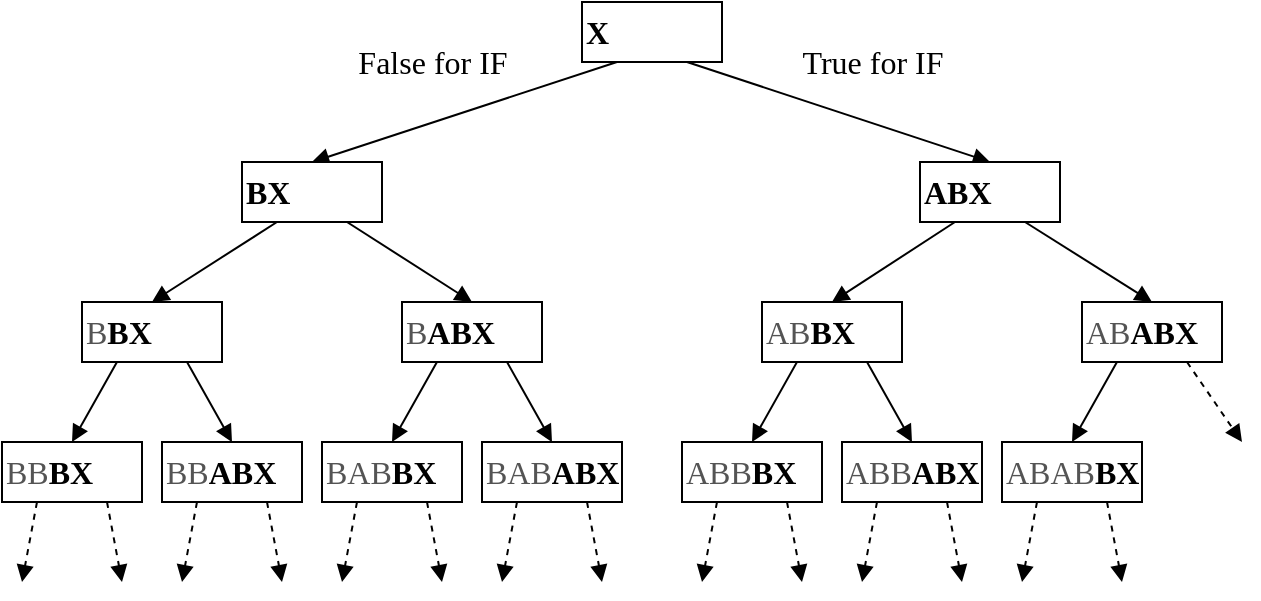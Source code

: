 <mxfile>
    <diagram id="r9y5lbHk_MRF4vUtcdxh" name="Page-1">
        <mxGraphModel dx="880" dy="527" grid="1" gridSize="10" guides="1" tooltips="1" connect="1" arrows="1" fold="1" page="1" pageScale="1" pageWidth="827" pageHeight="1169" math="0" shadow="0">
            <root>
                <mxCell id="0"/>
                <mxCell id="1" parent="0"/>
                <mxCell id="24" style="edgeStyle=none;rounded=0;orthogonalLoop=1;jettySize=auto;html=1;exitX=0.75;exitY=1;exitDx=0;exitDy=0;entryX=0.5;entryY=0;entryDx=0;entryDy=0;fontFamily=Georgia;fontSize=16;endArrow=block;endFill=1;" edge="1" parent="1" source="7" target="9">
                    <mxGeometry relative="1" as="geometry"/>
                </mxCell>
                <mxCell id="29" style="edgeStyle=none;rounded=0;orthogonalLoop=1;jettySize=auto;html=1;exitX=0.25;exitY=1;exitDx=0;exitDy=0;entryX=0.5;entryY=0;entryDx=0;entryDy=0;fontFamily=Georgia;fontSize=16;endArrow=block;endFill=1;" edge="1" parent="1" source="7" target="8">
                    <mxGeometry relative="1" as="geometry"/>
                </mxCell>
                <mxCell id="7" value="X" style="rounded=0;whiteSpace=wrap;html=1;align=left;fontFamily=Georgia;fontStyle=1;fontSize=16;" vertex="1" parent="1">
                    <mxGeometry x="400" y="20" width="70" height="30" as="geometry"/>
                </mxCell>
                <mxCell id="25" style="edgeStyle=none;rounded=0;orthogonalLoop=1;jettySize=auto;html=1;exitX=0.25;exitY=1;exitDx=0;exitDy=0;entryX=0.5;entryY=0;entryDx=0;entryDy=0;fontFamily=Georgia;fontSize=16;endArrow=block;endFill=1;" edge="1" parent="1" source="8" target="10">
                    <mxGeometry relative="1" as="geometry"/>
                </mxCell>
                <mxCell id="26" style="edgeStyle=none;rounded=0;orthogonalLoop=1;jettySize=auto;html=1;exitX=0.75;exitY=1;exitDx=0;exitDy=0;entryX=0.5;entryY=0;entryDx=0;entryDy=0;fontFamily=Georgia;fontSize=16;endArrow=block;endFill=1;" edge="1" parent="1" source="8" target="11">
                    <mxGeometry relative="1" as="geometry"/>
                </mxCell>
                <mxCell id="8" value="BX" style="rounded=0;whiteSpace=wrap;html=1;align=left;fontFamily=Georgia;fontStyle=1;fontSize=16;" vertex="1" parent="1">
                    <mxGeometry x="230" y="100" width="70" height="30" as="geometry"/>
                </mxCell>
                <mxCell id="35" style="edgeStyle=none;rounded=0;orthogonalLoop=1;jettySize=auto;html=1;exitX=0.25;exitY=1;exitDx=0;exitDy=0;entryX=0.5;entryY=0;entryDx=0;entryDy=0;fontFamily=Georgia;fontSize=16;endArrow=block;endFill=1;" edge="1" parent="1" source="9" target="12">
                    <mxGeometry relative="1" as="geometry"/>
                </mxCell>
                <mxCell id="36" style="edgeStyle=none;rounded=0;orthogonalLoop=1;jettySize=auto;html=1;exitX=0.75;exitY=1;exitDx=0;exitDy=0;entryX=0.5;entryY=0;entryDx=0;entryDy=0;fontFamily=Georgia;fontSize=16;endArrow=block;endFill=1;" edge="1" parent="1" source="9" target="13">
                    <mxGeometry relative="1" as="geometry"/>
                </mxCell>
                <mxCell id="9" value="ABX" style="rounded=0;whiteSpace=wrap;html=1;align=left;fontFamily=Georgia;fontStyle=1;fontSize=16;" vertex="1" parent="1">
                    <mxGeometry x="569" y="100" width="70" height="30" as="geometry"/>
                </mxCell>
                <mxCell id="27" style="edgeStyle=none;rounded=0;orthogonalLoop=1;jettySize=auto;html=1;exitX=0.25;exitY=1;exitDx=0;exitDy=0;entryX=0.5;entryY=0;entryDx=0;entryDy=0;fontFamily=Georgia;fontSize=16;endArrow=block;endFill=1;" edge="1" parent="1" source="10" target="14">
                    <mxGeometry relative="1" as="geometry"/>
                </mxCell>
                <mxCell id="28" style="edgeStyle=none;rounded=0;orthogonalLoop=1;jettySize=auto;html=1;exitX=0.75;exitY=1;exitDx=0;exitDy=0;entryX=0.5;entryY=0;entryDx=0;entryDy=0;fontFamily=Georgia;fontSize=16;endArrow=block;endFill=1;" edge="1" parent="1" source="10" target="15">
                    <mxGeometry relative="1" as="geometry"/>
                </mxCell>
                <mxCell id="10" value="&lt;span style=&quot;font-weight: normal&quot;&gt;&lt;font color=&quot;#545454&quot;&gt;B&lt;/font&gt;&lt;/span&gt;BX" style="rounded=0;whiteSpace=wrap;html=1;align=left;fontFamily=Georgia;fontStyle=1;fontSize=16;" vertex="1" parent="1">
                    <mxGeometry x="150" y="170" width="70" height="30" as="geometry"/>
                </mxCell>
                <mxCell id="31" style="edgeStyle=none;rounded=0;orthogonalLoop=1;jettySize=auto;html=1;exitX=0.25;exitY=1;exitDx=0;exitDy=0;entryX=0.5;entryY=0;entryDx=0;entryDy=0;fontFamily=Georgia;fontSize=16;endArrow=block;endFill=1;" edge="1" parent="1" source="11" target="16">
                    <mxGeometry relative="1" as="geometry"/>
                </mxCell>
                <mxCell id="32" style="edgeStyle=none;rounded=0;orthogonalLoop=1;jettySize=auto;html=1;exitX=0.75;exitY=1;exitDx=0;exitDy=0;entryX=0.5;entryY=0;entryDx=0;entryDy=0;fontFamily=Georgia;fontSize=16;endArrow=block;endFill=1;" edge="1" parent="1" source="11" target="17">
                    <mxGeometry relative="1" as="geometry"/>
                </mxCell>
                <mxCell id="11" value="&lt;span style=&quot;font-weight: normal&quot;&gt;&lt;font color=&quot;#545454&quot;&gt;B&lt;/font&gt;&lt;/span&gt;ABX" style="rounded=0;whiteSpace=wrap;html=1;align=left;fontFamily=Georgia;fontStyle=1;fontSize=16;" vertex="1" parent="1">
                    <mxGeometry x="310" y="170" width="70" height="30" as="geometry"/>
                </mxCell>
                <mxCell id="33" style="edgeStyle=none;rounded=0;orthogonalLoop=1;jettySize=auto;html=1;exitX=0.25;exitY=1;exitDx=0;exitDy=0;entryX=0.5;entryY=0;entryDx=0;entryDy=0;fontFamily=Georgia;fontSize=16;endArrow=block;endFill=1;" edge="1" parent="1" source="12" target="18">
                    <mxGeometry relative="1" as="geometry"/>
                </mxCell>
                <mxCell id="34" style="edgeStyle=none;rounded=0;orthogonalLoop=1;jettySize=auto;html=1;exitX=0.75;exitY=1;exitDx=0;exitDy=0;entryX=0.5;entryY=0;entryDx=0;entryDy=0;fontFamily=Georgia;fontSize=16;endArrow=block;endFill=1;" edge="1" parent="1" source="12" target="19">
                    <mxGeometry relative="1" as="geometry"/>
                </mxCell>
                <mxCell id="12" value="&lt;span style=&quot;font-weight: normal&quot;&gt;&lt;font color=&quot;#545454&quot;&gt;AB&lt;/font&gt;&lt;/span&gt;BX" style="rounded=0;whiteSpace=wrap;html=1;align=left;fontFamily=Georgia;fontStyle=1;fontSize=16;" vertex="1" parent="1">
                    <mxGeometry x="490" y="170" width="70" height="30" as="geometry"/>
                </mxCell>
                <mxCell id="37" style="edgeStyle=none;rounded=0;orthogonalLoop=1;jettySize=auto;html=1;exitX=0.25;exitY=1;exitDx=0;exitDy=0;entryX=0.5;entryY=0;entryDx=0;entryDy=0;fontFamily=Georgia;fontSize=16;endArrow=block;endFill=1;" edge="1" parent="1" source="13" target="21">
                    <mxGeometry relative="1" as="geometry"/>
                </mxCell>
                <mxCell id="54" style="edgeStyle=none;rounded=0;orthogonalLoop=1;jettySize=auto;html=1;exitX=0.75;exitY=1;exitDx=0;exitDy=0;dashed=1;fontFamily=Georgia;fontSize=16;endArrow=block;endFill=1;" edge="1" parent="1" source="13">
                    <mxGeometry relative="1" as="geometry">
                        <mxPoint x="730" y="240" as="targetPoint"/>
                    </mxGeometry>
                </mxCell>
                <mxCell id="13" value="&lt;span style=&quot;font-weight: normal&quot;&gt;&lt;font color=&quot;#545454&quot;&gt;AB&lt;/font&gt;&lt;/span&gt;ABX" style="rounded=0;whiteSpace=wrap;html=1;align=left;fontFamily=Georgia;fontStyle=1;fontSize=16;" vertex="1" parent="1">
                    <mxGeometry x="650" y="170" width="70" height="30" as="geometry"/>
                </mxCell>
                <mxCell id="40" style="edgeStyle=none;rounded=0;orthogonalLoop=1;jettySize=auto;html=1;exitX=0.25;exitY=1;exitDx=0;exitDy=0;dashed=1;fontFamily=Georgia;fontSize=16;endArrow=block;endFill=1;" edge="1" parent="1" source="14">
                    <mxGeometry relative="1" as="geometry">
                        <mxPoint x="120" y="310.0" as="targetPoint"/>
                    </mxGeometry>
                </mxCell>
                <mxCell id="41" style="edgeStyle=none;rounded=0;orthogonalLoop=1;jettySize=auto;html=1;exitX=0.75;exitY=1;exitDx=0;exitDy=0;dashed=1;fontFamily=Georgia;fontSize=16;endArrow=block;endFill=1;" edge="1" parent="1" source="14">
                    <mxGeometry relative="1" as="geometry">
                        <mxPoint x="170" y="310.0" as="targetPoint"/>
                    </mxGeometry>
                </mxCell>
                <mxCell id="14" value="&lt;span style=&quot;font-weight: normal&quot;&gt;&lt;font color=&quot;#545454&quot;&gt;BB&lt;/font&gt;&lt;/span&gt;BX" style="rounded=0;whiteSpace=wrap;html=1;align=left;fontFamily=Georgia;fontStyle=1;fontSize=16;" vertex="1" parent="1">
                    <mxGeometry x="110" y="240" width="70" height="30" as="geometry"/>
                </mxCell>
                <mxCell id="42" style="edgeStyle=none;rounded=0;orthogonalLoop=1;jettySize=auto;html=1;exitX=0.25;exitY=1;exitDx=0;exitDy=0;dashed=1;fontFamily=Georgia;fontSize=16;endArrow=block;endFill=1;" edge="1" parent="1" source="15">
                    <mxGeometry relative="1" as="geometry">
                        <mxPoint x="200" y="310" as="targetPoint"/>
                    </mxGeometry>
                </mxCell>
                <mxCell id="43" style="edgeStyle=none;rounded=0;orthogonalLoop=1;jettySize=auto;html=1;exitX=0.75;exitY=1;exitDx=0;exitDy=0;dashed=1;fontFamily=Georgia;fontSize=16;endArrow=block;endFill=1;" edge="1" parent="1" source="15">
                    <mxGeometry relative="1" as="geometry">
                        <mxPoint x="250" y="310" as="targetPoint"/>
                    </mxGeometry>
                </mxCell>
                <mxCell id="15" value="&lt;span style=&quot;font-weight: normal&quot;&gt;&lt;font color=&quot;#545454&quot;&gt;BB&lt;/font&gt;&lt;/span&gt;ABX" style="rounded=0;whiteSpace=wrap;html=1;align=left;fontFamily=Georgia;fontStyle=1;fontSize=16;" vertex="1" parent="1">
                    <mxGeometry x="190" y="240" width="70" height="30" as="geometry"/>
                </mxCell>
                <mxCell id="44" style="edgeStyle=none;rounded=0;orthogonalLoop=1;jettySize=auto;html=1;exitX=0.25;exitY=1;exitDx=0;exitDy=0;dashed=1;fontFamily=Georgia;fontSize=16;endArrow=block;endFill=1;" edge="1" parent="1" source="16">
                    <mxGeometry relative="1" as="geometry">
                        <mxPoint x="280" y="310" as="targetPoint"/>
                    </mxGeometry>
                </mxCell>
                <mxCell id="45" style="edgeStyle=none;rounded=0;orthogonalLoop=1;jettySize=auto;html=1;exitX=0.75;exitY=1;exitDx=0;exitDy=0;dashed=1;fontFamily=Georgia;fontSize=16;endArrow=block;endFill=1;" edge="1" parent="1" source="16">
                    <mxGeometry relative="1" as="geometry">
                        <mxPoint x="330" y="310" as="targetPoint"/>
                    </mxGeometry>
                </mxCell>
                <mxCell id="16" value="&lt;span style=&quot;font-weight: normal&quot;&gt;&lt;font color=&quot;#545454&quot;&gt;BAB&lt;/font&gt;&lt;/span&gt;BX" style="rounded=0;whiteSpace=wrap;html=1;align=left;fontFamily=Georgia;fontStyle=1;fontSize=16;" vertex="1" parent="1">
                    <mxGeometry x="270" y="240" width="70" height="30" as="geometry"/>
                </mxCell>
                <mxCell id="46" style="edgeStyle=none;rounded=0;orthogonalLoop=1;jettySize=auto;html=1;exitX=0.25;exitY=1;exitDx=0;exitDy=0;dashed=1;fontFamily=Georgia;fontSize=16;endArrow=block;endFill=1;" edge="1" parent="1" source="17">
                    <mxGeometry relative="1" as="geometry">
                        <mxPoint x="360" y="310" as="targetPoint"/>
                    </mxGeometry>
                </mxCell>
                <mxCell id="47" style="edgeStyle=none;rounded=0;orthogonalLoop=1;jettySize=auto;html=1;exitX=0.75;exitY=1;exitDx=0;exitDy=0;dashed=1;fontFamily=Georgia;fontSize=16;endArrow=block;endFill=1;" edge="1" parent="1" source="17">
                    <mxGeometry relative="1" as="geometry">
                        <mxPoint x="410" y="310" as="targetPoint"/>
                    </mxGeometry>
                </mxCell>
                <mxCell id="17" value="&lt;span style=&quot;font-weight: normal&quot;&gt;&lt;font color=&quot;#545454&quot;&gt;BAB&lt;/font&gt;&lt;/span&gt;ABX" style="rounded=0;whiteSpace=wrap;html=1;align=left;fontFamily=Georgia;fontStyle=1;fontSize=16;" vertex="1" parent="1">
                    <mxGeometry x="350" y="240" width="70" height="30" as="geometry"/>
                </mxCell>
                <mxCell id="48" style="edgeStyle=none;rounded=0;orthogonalLoop=1;jettySize=auto;html=1;exitX=0.25;exitY=1;exitDx=0;exitDy=0;dashed=1;fontFamily=Georgia;fontSize=16;endArrow=block;endFill=1;" edge="1" parent="1" source="18">
                    <mxGeometry relative="1" as="geometry">
                        <mxPoint x="460" y="310" as="targetPoint"/>
                    </mxGeometry>
                </mxCell>
                <mxCell id="49" style="edgeStyle=none;rounded=0;orthogonalLoop=1;jettySize=auto;html=1;exitX=0.75;exitY=1;exitDx=0;exitDy=0;dashed=1;fontFamily=Georgia;fontSize=16;endArrow=block;endFill=1;" edge="1" parent="1" source="18">
                    <mxGeometry relative="1" as="geometry">
                        <mxPoint x="510" y="310" as="targetPoint"/>
                    </mxGeometry>
                </mxCell>
                <mxCell id="18" value="&lt;span style=&quot;font-weight: normal&quot;&gt;&lt;font color=&quot;#545454&quot;&gt;ABB&lt;/font&gt;&lt;/span&gt;BX" style="rounded=0;whiteSpace=wrap;html=1;align=left;fontFamily=Georgia;fontStyle=1;fontSize=16;" vertex="1" parent="1">
                    <mxGeometry x="450" y="240" width="70" height="30" as="geometry"/>
                </mxCell>
                <mxCell id="50" style="edgeStyle=none;rounded=0;orthogonalLoop=1;jettySize=auto;html=1;exitX=0.25;exitY=1;exitDx=0;exitDy=0;dashed=1;fontFamily=Georgia;fontSize=16;endArrow=block;endFill=1;" edge="1" parent="1" source="19">
                    <mxGeometry relative="1" as="geometry">
                        <mxPoint x="540" y="310" as="targetPoint"/>
                    </mxGeometry>
                </mxCell>
                <mxCell id="51" style="edgeStyle=none;rounded=0;orthogonalLoop=1;jettySize=auto;html=1;exitX=0.75;exitY=1;exitDx=0;exitDy=0;dashed=1;fontFamily=Georgia;fontSize=16;endArrow=block;endFill=1;" edge="1" parent="1" source="19">
                    <mxGeometry relative="1" as="geometry">
                        <mxPoint x="590" y="310" as="targetPoint"/>
                    </mxGeometry>
                </mxCell>
                <mxCell id="19" value="&lt;span style=&quot;font-weight: normal&quot;&gt;&lt;font color=&quot;#545454&quot;&gt;ABB&lt;/font&gt;&lt;/span&gt;ABX" style="rounded=0;whiteSpace=wrap;html=1;align=left;fontFamily=Georgia;fontStyle=1;fontSize=16;" vertex="1" parent="1">
                    <mxGeometry x="530" y="240" width="70" height="30" as="geometry"/>
                </mxCell>
                <mxCell id="52" style="edgeStyle=none;rounded=0;orthogonalLoop=1;jettySize=auto;html=1;exitX=0.25;exitY=1;exitDx=0;exitDy=0;dashed=1;fontFamily=Georgia;fontSize=16;endArrow=block;endFill=1;" edge="1" parent="1" source="21">
                    <mxGeometry relative="1" as="geometry">
                        <mxPoint x="620" y="310" as="targetPoint"/>
                    </mxGeometry>
                </mxCell>
                <mxCell id="53" style="edgeStyle=none;rounded=0;orthogonalLoop=1;jettySize=auto;html=1;exitX=0.75;exitY=1;exitDx=0;exitDy=0;dashed=1;fontFamily=Georgia;fontSize=16;endArrow=block;endFill=1;" edge="1" parent="1" source="21">
                    <mxGeometry relative="1" as="geometry">
                        <mxPoint x="670" y="310" as="targetPoint"/>
                    </mxGeometry>
                </mxCell>
                <mxCell id="21" value="&lt;span style=&quot;font-weight: normal&quot;&gt;&lt;font color=&quot;#545454&quot;&gt;ABAB&lt;/font&gt;&lt;/span&gt;BX" style="rounded=0;whiteSpace=wrap;html=1;align=left;fontFamily=Georgia;fontStyle=1;fontSize=16;" vertex="1" parent="1">
                    <mxGeometry x="610" y="240" width="70" height="30" as="geometry"/>
                </mxCell>
                <mxCell id="55" value="False for IF" style="text;html=1;align=center;verticalAlign=middle;resizable=0;points=[];autosize=1;fontSize=16;fontFamily=Georgia;" vertex="1" parent="1">
                    <mxGeometry x="280" y="40" width="90" height="20" as="geometry"/>
                </mxCell>
                <mxCell id="56" value="True for IF" style="text;html=1;align=center;verticalAlign=middle;resizable=0;points=[];autosize=1;fontSize=16;fontFamily=Georgia;" vertex="1" parent="1">
                    <mxGeometry x="500" y="40" width="90" height="20" as="geometry"/>
                </mxCell>
            </root>
        </mxGraphModel>
    </diagram>
</mxfile>